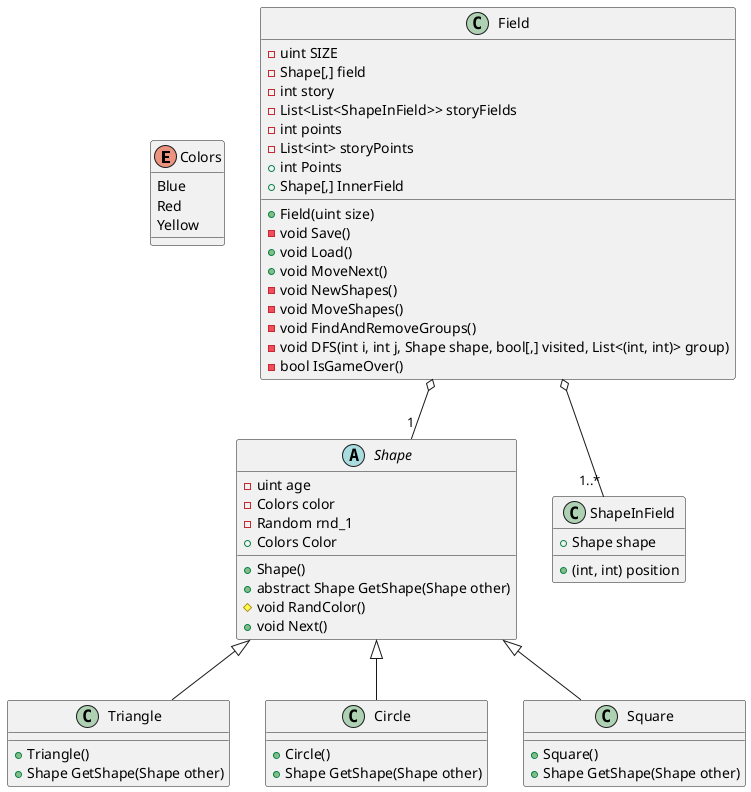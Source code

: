 @startuml yy

' Перечисление цветов
enum Colors {
  Blue
  Red
  Yellow
}

' Абстрактный класс Shape
abstract class Shape {
  - uint age
  - Colors color
  - Random rnd_1
  + Colors Color
  + Shape()
  + abstract Shape GetShape(Shape other)
  # void RandColor()
  + void Next()
}

' Три наследника Shape
class Triangle {
  + Triangle()
  + Shape GetShape(Shape other)
}
class Circle {
  + Circle()
  + Shape GetShape(Shape other)
}
class Square {
  + Square()
  + Shape GetShape(Shape other)
}

Shape <|-- Triangle
Shape <|-- Circle
Shape <|-- Square

' Структура для хранения фигуры и позиции
class ShapeInField {
  + Shape shape
  + (int, int) position
}

' Класс Field
class Field {
  - uint SIZE
  - Shape[,] field
  - int story
  - List<List<ShapeInField>> storyFields
  - int points
  - List<int> storyPoints
  + int Points
  + Shape[,] InnerField
  + Field(uint size)
  - void Save()
  + void Load()
  + void MoveNext()
  - void NewShapes()
  - void MoveShapes()
  - void FindAndRemoveGroups()
  - void DFS(int i, int j, Shape shape, bool[,] visited, List<(int, int)> group)
  - bool IsGameOver()
}

Field o-- "1..*" ShapeInField
Field o-- "1" Shape

@enduml